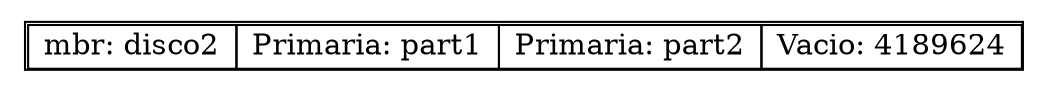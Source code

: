 digraph juego { 
node [shape=plaintext]
a [label=<<TABLE BORDER="1" CELLBORDER="1" CELLSPACING="0">
<TR>
<TD ROWSPAN="15"> mbr: disco2 </TD>
<TD ROWSPAN="2"> Primaria: part1 </TD>
<TD ROWSPAN="2"> Primaria: part2 </TD>
<TD ROWSPAN="2"> Vacio: 4189624 </TD>
</TR> 
</TABLE>>];
}